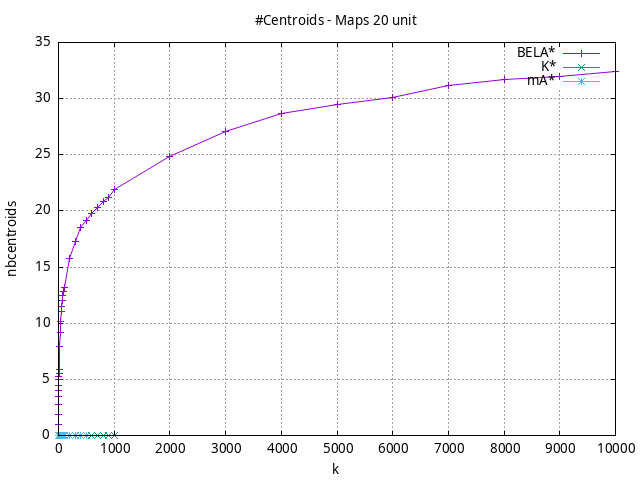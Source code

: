 #!/usr/bin/gnuplot
# -*- coding: utf-8 -*-
#
# results/maps/unit/20/random512-20.heuristic.unit.nbcentroids.gnuplot
#
# Started on 04/07/2024 21:47:36
# Author: Carlos Linares López
set grid
set xlabel "k"
set ylabel "nbcentroids"

set title "#Centroids - Maps 20 unit"

set terminal png enhanced font "Ariel,10"
set output 'random512-20.heuristic.unit.nbcentroids.png'

plot "-" title "BELA*"      with linesp, "-" title "K*"      with linesp, "-" title "mA*"      with linesp

	1 1.0
	2 1.88
	3 2.76
	4 3.43
	5 4.05
	6 4.45
	7 5.03
	8 5.25
	9 5.53
	10 5.87
	20 7.95
	30 9.2
	40 10.19
	50 11.0
	60 11.48
	70 12.02
	80 12.48
	90 12.79
	100 13.2
	200 15.8
	300 17.27
	400 18.48
	500 19.19
	600 19.73
	700 20.3
	800 20.81
	900 21.22
	1000 21.95
	2000 24.88
	3000 27.1
	4000 28.65
	5000 29.46
	6000 30.14
	7000 31.18
	8000 31.72
	9000 31.97
	10000 32.39
end
	1 0.0
	2 0.0
	3 0.0
	4 0.0
	5 0.0
	6 0.0
	7 0.0
	8 0.0
	9 0.0
	10 0.0
	20 0.0
	30 0.0
	40 0.0
	50 0.0
	60 0.0
	70 0.0
	80 0.0
	90 0.0
	100 0.0
	200 0.0
	300 0.0
	400 0.0
	500 0.0
	600 0.0
	700 0.0
	800 0.0
	900 0.0
	1000 0.0
end
	1 0.0
	2 0.0
	3 0.0
	4 0.0
	5 0.0
	6 0.0
	7 0.0
	8 0.0
	9 0.0
	10 0.0
	20 0.0
	30 0.0
	40 0.0
	50 0.0
	60 0.0
	70 0.0
	80 0.0
	90 0.0
	100 0.0
	200 0.0
	300 0.0
	400 0.0
	500 0.0
end

